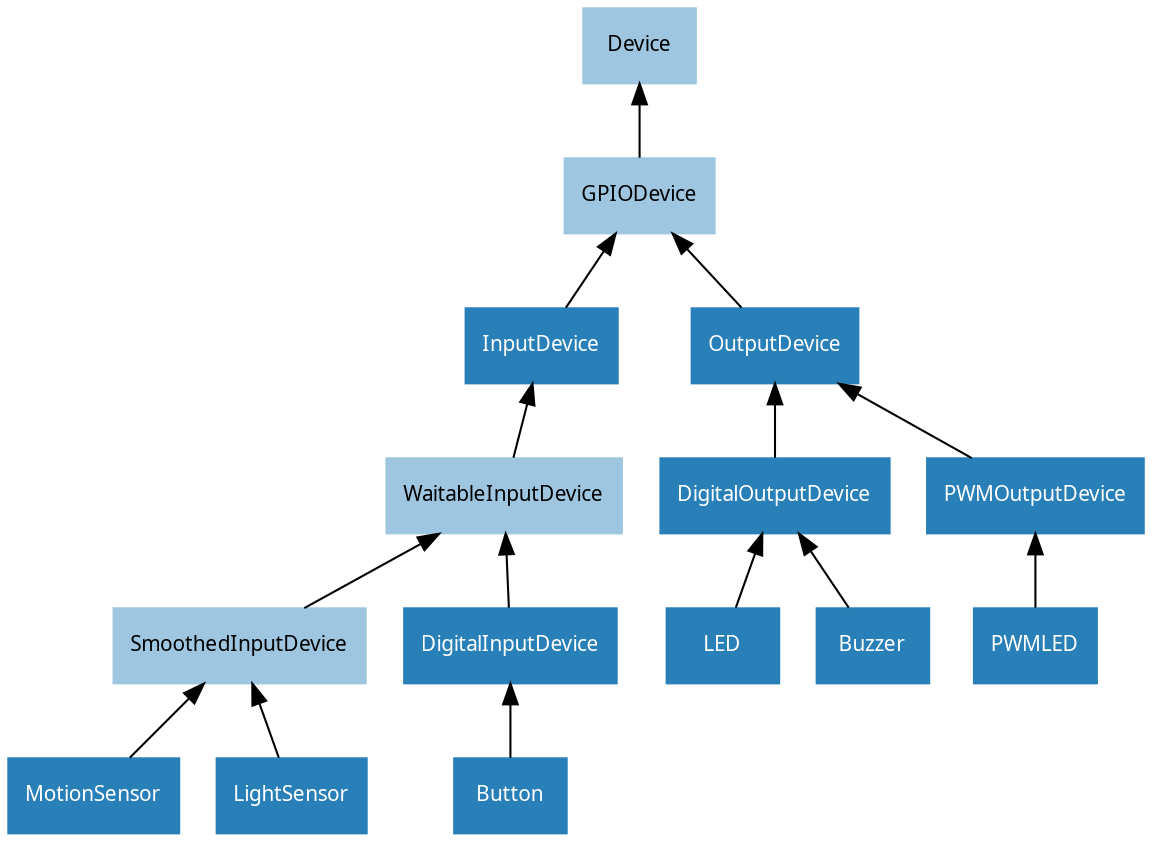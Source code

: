 /* vim: set et sw=4 sts=4: */

digraph classes {
    graph [rankdir=BT];
    node [shape=rect, style=filled, fontname=Sans, fontsize=10];
    edge [];

    /* Abstract classes */
    node [color="#9ec6e0", fontcolor="#000000"]
    Device;
    GPIODevice;
    WaitableInputDevice;
    SmoothedInputDevice;

    /* Concrete classes */
    node [color="#2980b9", fontcolor="#ffffff"];

    GPIODevice->Device;
    InputDevice->GPIODevice;
    WaitableInputDevice->InputDevice;
    DigitalInputDevice->WaitableInputDevice;
    SmoothedInputDevice->WaitableInputDevice;
    Button->DigitalInputDevice;
    MotionSensor->SmoothedInputDevice;
    LightSensor->SmoothedInputDevice;

    OutputDevice->GPIODevice;
    DigitalOutputDevice->OutputDevice;
    LED->DigitalOutputDevice;
    Buzzer->DigitalOutputDevice;
    PWMOutputDevice->OutputDevice;
    PWMLED->PWMOutputDevice;
}

